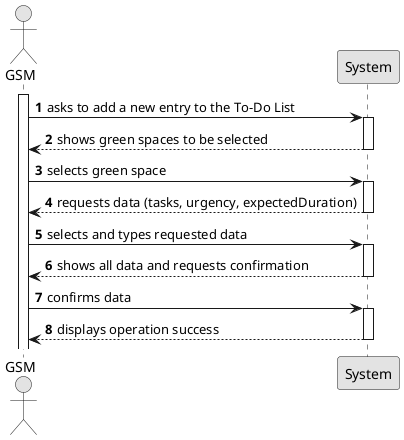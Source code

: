 @startuml
skinparam monochrome true
skinparam packageStyle rectangle
skinparam shadowing false

autonumber

'hide footbox
actor "GSM" as GSM
activate GSM

    GSM -> System : asks to add a new entry to the To-Do List
    activate System

        System --> GSM : shows green spaces to be selected
    deactivate System

    GSM -> System : selects green space
    activate System

        System --> GSM : requests data (tasks, urgency, expectedDuration)
    deactivate System

    GSM -> System : selects and types requested data
    activate System

        System --> GSM : shows all data and requests confirmation
    deactivate System

    GSM -> System : confirms data
    activate System

        System --> GSM : displays operation success
    deactivate System
@enduml